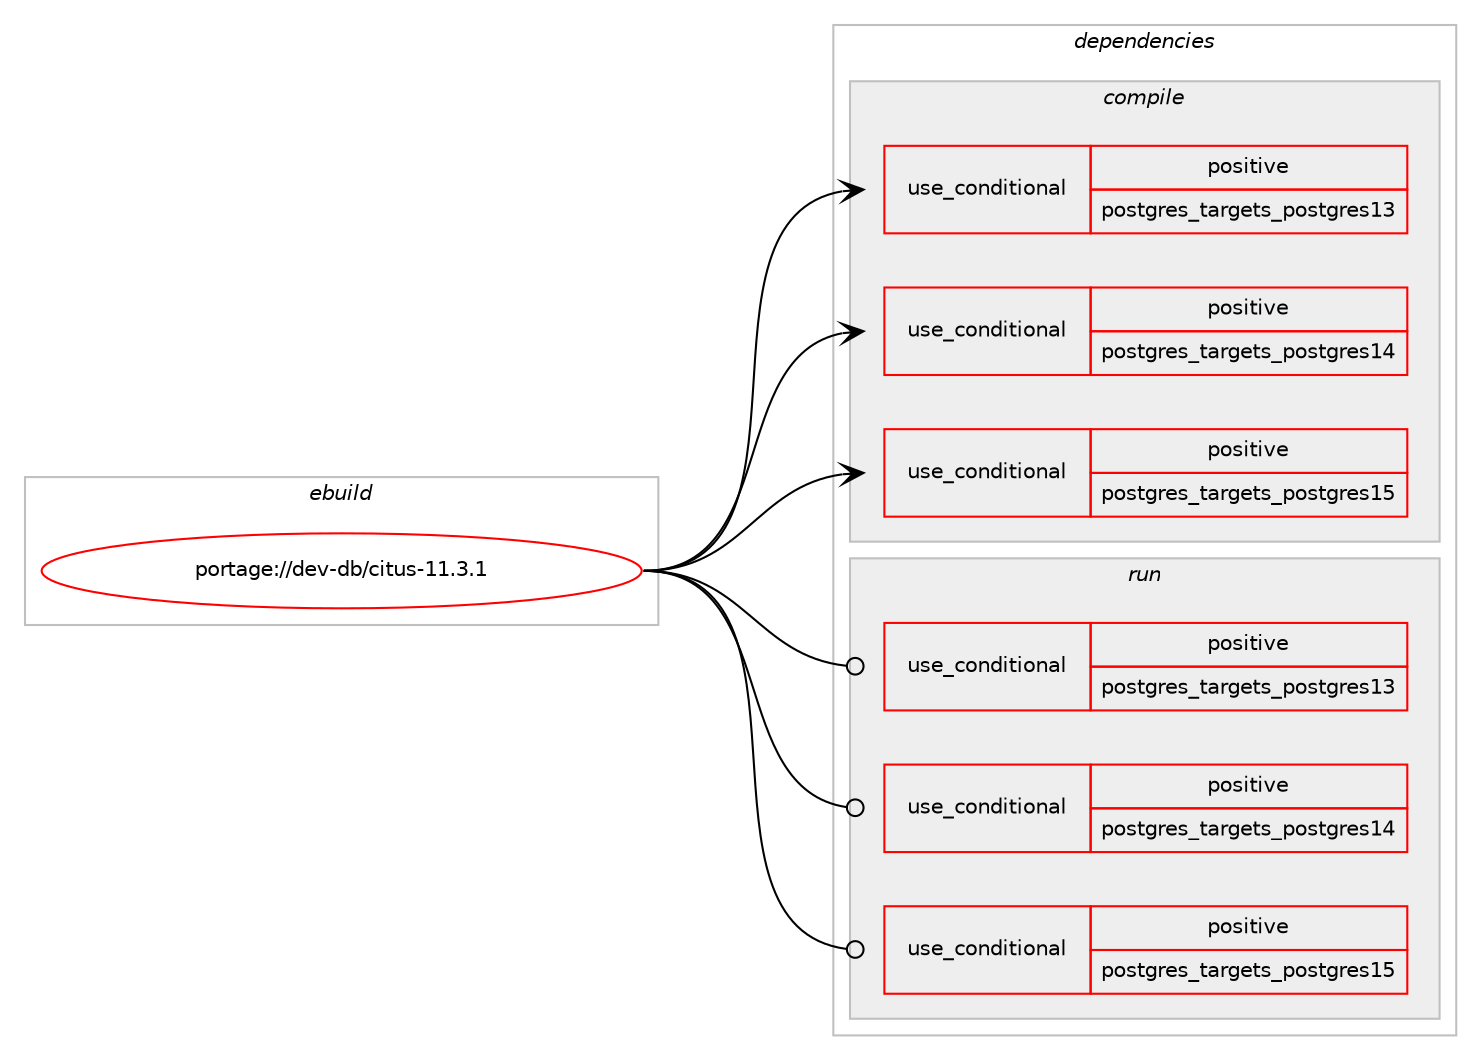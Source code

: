 digraph prolog {

# *************
# Graph options
# *************

newrank=true;
concentrate=true;
compound=true;
graph [rankdir=LR,fontname=Helvetica,fontsize=10,ranksep=1.5];#, ranksep=2.5, nodesep=0.2];
edge  [arrowhead=vee];
node  [fontname=Helvetica,fontsize=10];

# **********
# The ebuild
# **********

subgraph cluster_leftcol {
color=gray;
rank=same;
label=<<i>ebuild</i>>;
id [label="portage://dev-db/citus-11.3.1", color=red, width=4, href="../dev-db/citus-11.3.1.svg"];
}

# ****************
# The dependencies
# ****************

subgraph cluster_midcol {
color=gray;
label=<<i>dependencies</i>>;
subgraph cluster_compile {
fillcolor="#eeeeee";
style=filled;
label=<<i>compile</i>>;
subgraph cond16572 {
dependency29869 [label=<<TABLE BORDER="0" CELLBORDER="1" CELLSPACING="0" CELLPADDING="4"><TR><TD ROWSPAN="3" CELLPADDING="10">use_conditional</TD></TR><TR><TD>positive</TD></TR><TR><TD>postgres_targets_postgres13</TD></TR></TABLE>>, shape=none, color=red];
# *** BEGIN UNKNOWN DEPENDENCY TYPE (TODO) ***
# dependency29869 -> package_dependency(portage://dev-db/citus-11.3.1,install,no,dev-db,postgresql,none,[,,],[slot(13),equal],[])
# *** END UNKNOWN DEPENDENCY TYPE (TODO) ***

}
id:e -> dependency29869:w [weight=20,style="solid",arrowhead="vee"];
subgraph cond16573 {
dependency29870 [label=<<TABLE BORDER="0" CELLBORDER="1" CELLSPACING="0" CELLPADDING="4"><TR><TD ROWSPAN="3" CELLPADDING="10">use_conditional</TD></TR><TR><TD>positive</TD></TR><TR><TD>postgres_targets_postgres14</TD></TR></TABLE>>, shape=none, color=red];
# *** BEGIN UNKNOWN DEPENDENCY TYPE (TODO) ***
# dependency29870 -> package_dependency(portage://dev-db/citus-11.3.1,install,no,dev-db,postgresql,none,[,,],[slot(14),equal],[])
# *** END UNKNOWN DEPENDENCY TYPE (TODO) ***

}
id:e -> dependency29870:w [weight=20,style="solid",arrowhead="vee"];
subgraph cond16574 {
dependency29871 [label=<<TABLE BORDER="0" CELLBORDER="1" CELLSPACING="0" CELLPADDING="4"><TR><TD ROWSPAN="3" CELLPADDING="10">use_conditional</TD></TR><TR><TD>positive</TD></TR><TR><TD>postgres_targets_postgres15</TD></TR></TABLE>>, shape=none, color=red];
# *** BEGIN UNKNOWN DEPENDENCY TYPE (TODO) ***
# dependency29871 -> package_dependency(portage://dev-db/citus-11.3.1,install,no,dev-db,postgresql,none,[,,],[slot(15),equal],[])
# *** END UNKNOWN DEPENDENCY TYPE (TODO) ***

}
id:e -> dependency29871:w [weight=20,style="solid",arrowhead="vee"];
# *** BEGIN UNKNOWN DEPENDENCY TYPE (TODO) ***
# id -> package_dependency(portage://dev-db/citus-11.3.1,install,no,app-arch,lz4,none,[,,],[],[])
# *** END UNKNOWN DEPENDENCY TYPE (TODO) ***

# *** BEGIN UNKNOWN DEPENDENCY TYPE (TODO) ***
# id -> package_dependency(portage://dev-db/citus-11.3.1,install,no,app-arch,zstd,none,[,,],[],[])
# *** END UNKNOWN DEPENDENCY TYPE (TODO) ***

}
subgraph cluster_compileandrun {
fillcolor="#eeeeee";
style=filled;
label=<<i>compile and run</i>>;
}
subgraph cluster_run {
fillcolor="#eeeeee";
style=filled;
label=<<i>run</i>>;
subgraph cond16575 {
dependency29872 [label=<<TABLE BORDER="0" CELLBORDER="1" CELLSPACING="0" CELLPADDING="4"><TR><TD ROWSPAN="3" CELLPADDING="10">use_conditional</TD></TR><TR><TD>positive</TD></TR><TR><TD>postgres_targets_postgres13</TD></TR></TABLE>>, shape=none, color=red];
# *** BEGIN UNKNOWN DEPENDENCY TYPE (TODO) ***
# dependency29872 -> package_dependency(portage://dev-db/citus-11.3.1,run,no,dev-db,postgresql,none,[,,],[slot(13),equal],[])
# *** END UNKNOWN DEPENDENCY TYPE (TODO) ***

}
id:e -> dependency29872:w [weight=20,style="solid",arrowhead="odot"];
subgraph cond16576 {
dependency29873 [label=<<TABLE BORDER="0" CELLBORDER="1" CELLSPACING="0" CELLPADDING="4"><TR><TD ROWSPAN="3" CELLPADDING="10">use_conditional</TD></TR><TR><TD>positive</TD></TR><TR><TD>postgres_targets_postgres14</TD></TR></TABLE>>, shape=none, color=red];
# *** BEGIN UNKNOWN DEPENDENCY TYPE (TODO) ***
# dependency29873 -> package_dependency(portage://dev-db/citus-11.3.1,run,no,dev-db,postgresql,none,[,,],[slot(14),equal],[])
# *** END UNKNOWN DEPENDENCY TYPE (TODO) ***

}
id:e -> dependency29873:w [weight=20,style="solid",arrowhead="odot"];
subgraph cond16577 {
dependency29874 [label=<<TABLE BORDER="0" CELLBORDER="1" CELLSPACING="0" CELLPADDING="4"><TR><TD ROWSPAN="3" CELLPADDING="10">use_conditional</TD></TR><TR><TD>positive</TD></TR><TR><TD>postgres_targets_postgres15</TD></TR></TABLE>>, shape=none, color=red];
# *** BEGIN UNKNOWN DEPENDENCY TYPE (TODO) ***
# dependency29874 -> package_dependency(portage://dev-db/citus-11.3.1,run,no,dev-db,postgresql,none,[,,],[slot(15),equal],[])
# *** END UNKNOWN DEPENDENCY TYPE (TODO) ***

}
id:e -> dependency29874:w [weight=20,style="solid",arrowhead="odot"];
# *** BEGIN UNKNOWN DEPENDENCY TYPE (TODO) ***
# id -> package_dependency(portage://dev-db/citus-11.3.1,run,no,app-arch,lz4,none,[,,],[],[])
# *** END UNKNOWN DEPENDENCY TYPE (TODO) ***

# *** BEGIN UNKNOWN DEPENDENCY TYPE (TODO) ***
# id -> package_dependency(portage://dev-db/citus-11.3.1,run,no,app-arch,zstd,none,[,,],[],[])
# *** END UNKNOWN DEPENDENCY TYPE (TODO) ***

}
}

# **************
# The candidates
# **************

subgraph cluster_choices {
rank=same;
color=gray;
label=<<i>candidates</i>>;

}

}
